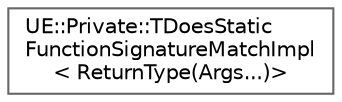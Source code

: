 digraph "Graphical Class Hierarchy"
{
 // INTERACTIVE_SVG=YES
 // LATEX_PDF_SIZE
  bgcolor="transparent";
  edge [fontname=Helvetica,fontsize=10,labelfontname=Helvetica,labelfontsize=10];
  node [fontname=Helvetica,fontsize=10,shape=box,height=0.2,width=0.4];
  rankdir="LR";
  Node0 [id="Node000000",label="UE::Private::TDoesStatic\lFunctionSignatureMatchImpl\l\< ReturnType(Args...)\>",height=0.2,width=0.4,color="grey40", fillcolor="white", style="filled",URL="$d0/dfe/structUE_1_1Private_1_1TDoesStaticFunctionSignatureMatchImpl_3_01ReturnType_07Args_8_8_8_08_4.html",tooltip=" "];
}
